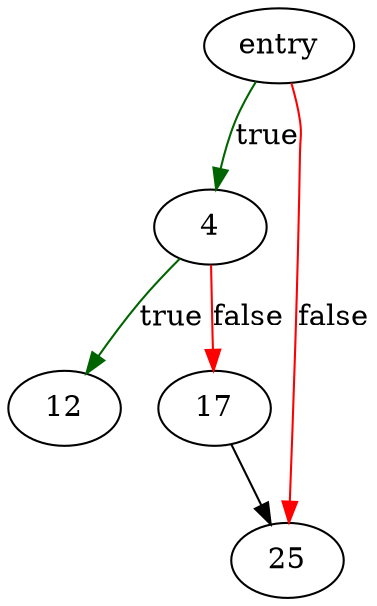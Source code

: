digraph "alloc_ibuf" {
	// Node definitions.
	0 [label=entry];
	4;
	12;
	17;
	25;

	// Edge definitions.
	0 -> 4 [
		color=darkgreen
		label=true
	];
	0 -> 25 [
		color=red
		label=false
	];
	4 -> 12 [
		color=darkgreen
		label=true
	];
	4 -> 17 [
		color=red
		label=false
	];
	17 -> 25;
}